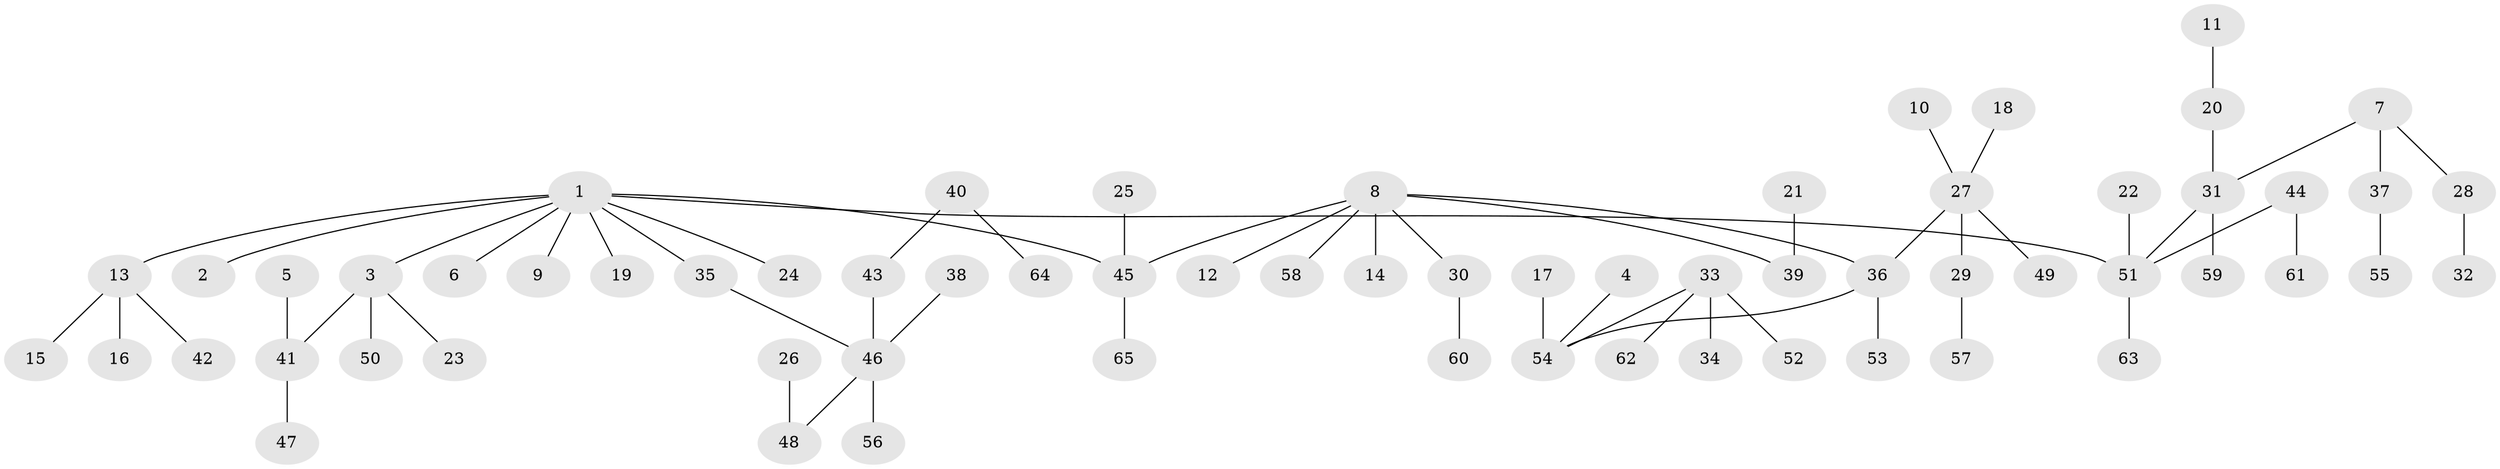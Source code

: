 // original degree distribution, {8: 0.007751937984496124, 5: 0.031007751937984496, 7: 0.007751937984496124, 6: 0.031007751937984496, 4: 0.06201550387596899, 3: 0.07751937984496124, 1: 0.5193798449612403, 2: 0.26356589147286824}
// Generated by graph-tools (version 1.1) at 2025/50/03/09/25 03:50:23]
// undirected, 65 vertices, 64 edges
graph export_dot {
graph [start="1"]
  node [color=gray90,style=filled];
  1;
  2;
  3;
  4;
  5;
  6;
  7;
  8;
  9;
  10;
  11;
  12;
  13;
  14;
  15;
  16;
  17;
  18;
  19;
  20;
  21;
  22;
  23;
  24;
  25;
  26;
  27;
  28;
  29;
  30;
  31;
  32;
  33;
  34;
  35;
  36;
  37;
  38;
  39;
  40;
  41;
  42;
  43;
  44;
  45;
  46;
  47;
  48;
  49;
  50;
  51;
  52;
  53;
  54;
  55;
  56;
  57;
  58;
  59;
  60;
  61;
  62;
  63;
  64;
  65;
  1 -- 2 [weight=1.0];
  1 -- 3 [weight=1.0];
  1 -- 6 [weight=1.0];
  1 -- 9 [weight=1.0];
  1 -- 13 [weight=1.0];
  1 -- 19 [weight=1.0];
  1 -- 24 [weight=1.0];
  1 -- 35 [weight=1.0];
  1 -- 45 [weight=1.0];
  1 -- 51 [weight=1.0];
  3 -- 23 [weight=1.0];
  3 -- 41 [weight=1.0];
  3 -- 50 [weight=1.0];
  4 -- 54 [weight=1.0];
  5 -- 41 [weight=1.0];
  7 -- 28 [weight=1.0];
  7 -- 31 [weight=1.0];
  7 -- 37 [weight=1.0];
  8 -- 12 [weight=1.0];
  8 -- 14 [weight=1.0];
  8 -- 30 [weight=1.0];
  8 -- 36 [weight=1.0];
  8 -- 39 [weight=1.0];
  8 -- 45 [weight=1.0];
  8 -- 58 [weight=1.0];
  10 -- 27 [weight=1.0];
  11 -- 20 [weight=1.0];
  13 -- 15 [weight=1.0];
  13 -- 16 [weight=1.0];
  13 -- 42 [weight=1.0];
  17 -- 54 [weight=1.0];
  18 -- 27 [weight=1.0];
  20 -- 31 [weight=1.0];
  21 -- 39 [weight=1.0];
  22 -- 51 [weight=1.0];
  25 -- 45 [weight=1.0];
  26 -- 48 [weight=1.0];
  27 -- 29 [weight=1.0];
  27 -- 36 [weight=1.0];
  27 -- 49 [weight=1.0];
  28 -- 32 [weight=1.0];
  29 -- 57 [weight=1.0];
  30 -- 60 [weight=1.0];
  31 -- 51 [weight=1.0];
  31 -- 59 [weight=1.0];
  33 -- 34 [weight=1.0];
  33 -- 52 [weight=1.0];
  33 -- 54 [weight=1.0];
  33 -- 62 [weight=1.0];
  35 -- 46 [weight=1.0];
  36 -- 53 [weight=1.0];
  36 -- 54 [weight=1.0];
  37 -- 55 [weight=1.0];
  38 -- 46 [weight=1.0];
  40 -- 43 [weight=1.0];
  40 -- 64 [weight=1.0];
  41 -- 47 [weight=1.0];
  43 -- 46 [weight=1.0];
  44 -- 51 [weight=1.0];
  44 -- 61 [weight=1.0];
  45 -- 65 [weight=1.0];
  46 -- 48 [weight=1.0];
  46 -- 56 [weight=1.0];
  51 -- 63 [weight=1.0];
}
